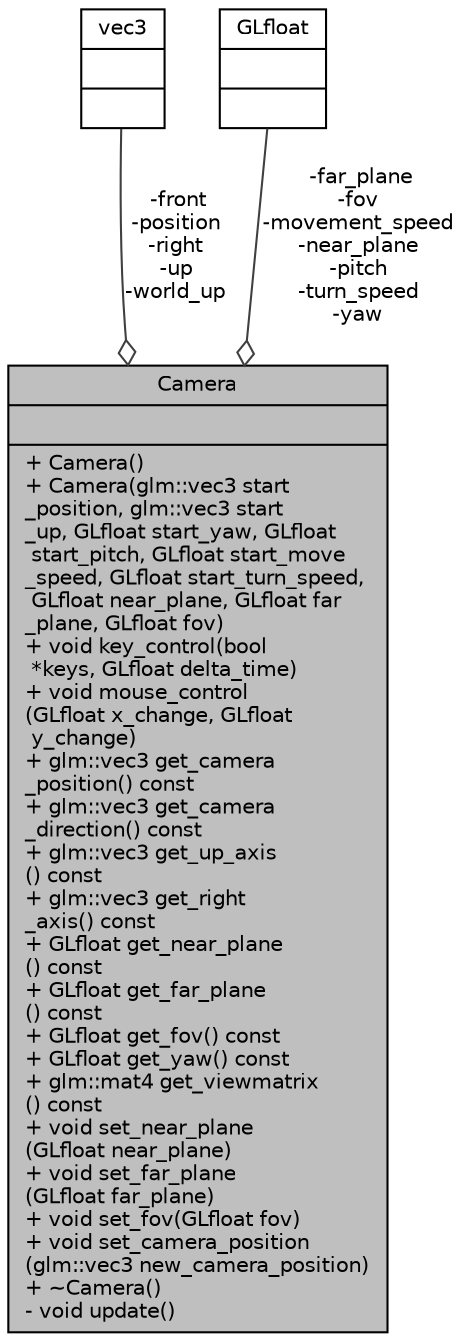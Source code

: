digraph "Camera"
{
 // INTERACTIVE_SVG=YES
 // LATEX_PDF_SIZE
  bgcolor="transparent";
  edge [fontname="Helvetica",fontsize="10",labelfontname="Helvetica",labelfontsize="10"];
  node [fontname="Helvetica",fontsize="10",shape=record];
  Node1 [label="{Camera\n||+  Camera()\l+  Camera(glm::vec3 start\l_position, glm::vec3 start\l_up, GLfloat start_yaw, GLfloat\l start_pitch, GLfloat start_move\l_speed, GLfloat start_turn_speed,\l GLfloat near_plane, GLfloat far\l_plane, GLfloat fov)\l+ void key_control(bool\l *keys, GLfloat delta_time)\l+ void mouse_control\l(GLfloat x_change, GLfloat\l y_change)\l+ glm::vec3 get_camera\l_position() const\l+ glm::vec3 get_camera\l_direction() const\l+ glm::vec3 get_up_axis\l() const\l+ glm::vec3 get_right\l_axis() const\l+ GLfloat get_near_plane\l() const\l+ GLfloat get_far_plane\l() const\l+ GLfloat get_fov() const\l+ GLfloat get_yaw() const\l+ glm::mat4 get_viewmatrix\l() const\l+ void set_near_plane\l(GLfloat near_plane)\l+ void set_far_plane\l(GLfloat far_plane)\l+ void set_fov(GLfloat fov)\l+ void set_camera_position\l(glm::vec3 new_camera_position)\l+  ~Camera()\l- void update()\l}",height=0.2,width=0.4,color="black", fillcolor="grey75", style="filled", fontcolor="black",tooltip=" "];
  Node2 -> Node1 [color="grey25",fontsize="10",style="solid",label=" -front\n-position\n-right\n-up\n-world_up" ,arrowhead="odiamond",fontname="Helvetica"];
  Node2 [label="{vec3\n||}",height=0.2,width=0.4,color="black",tooltip=" "];
  Node3 -> Node1 [color="grey25",fontsize="10",style="solid",label=" -far_plane\n-fov\n-movement_speed\n-near_plane\n-pitch\n-turn_speed\n-yaw" ,arrowhead="odiamond",fontname="Helvetica"];
  Node3 [label="{GLfloat\n||}",height=0.2,width=0.4,color="black",tooltip=" "];
}
